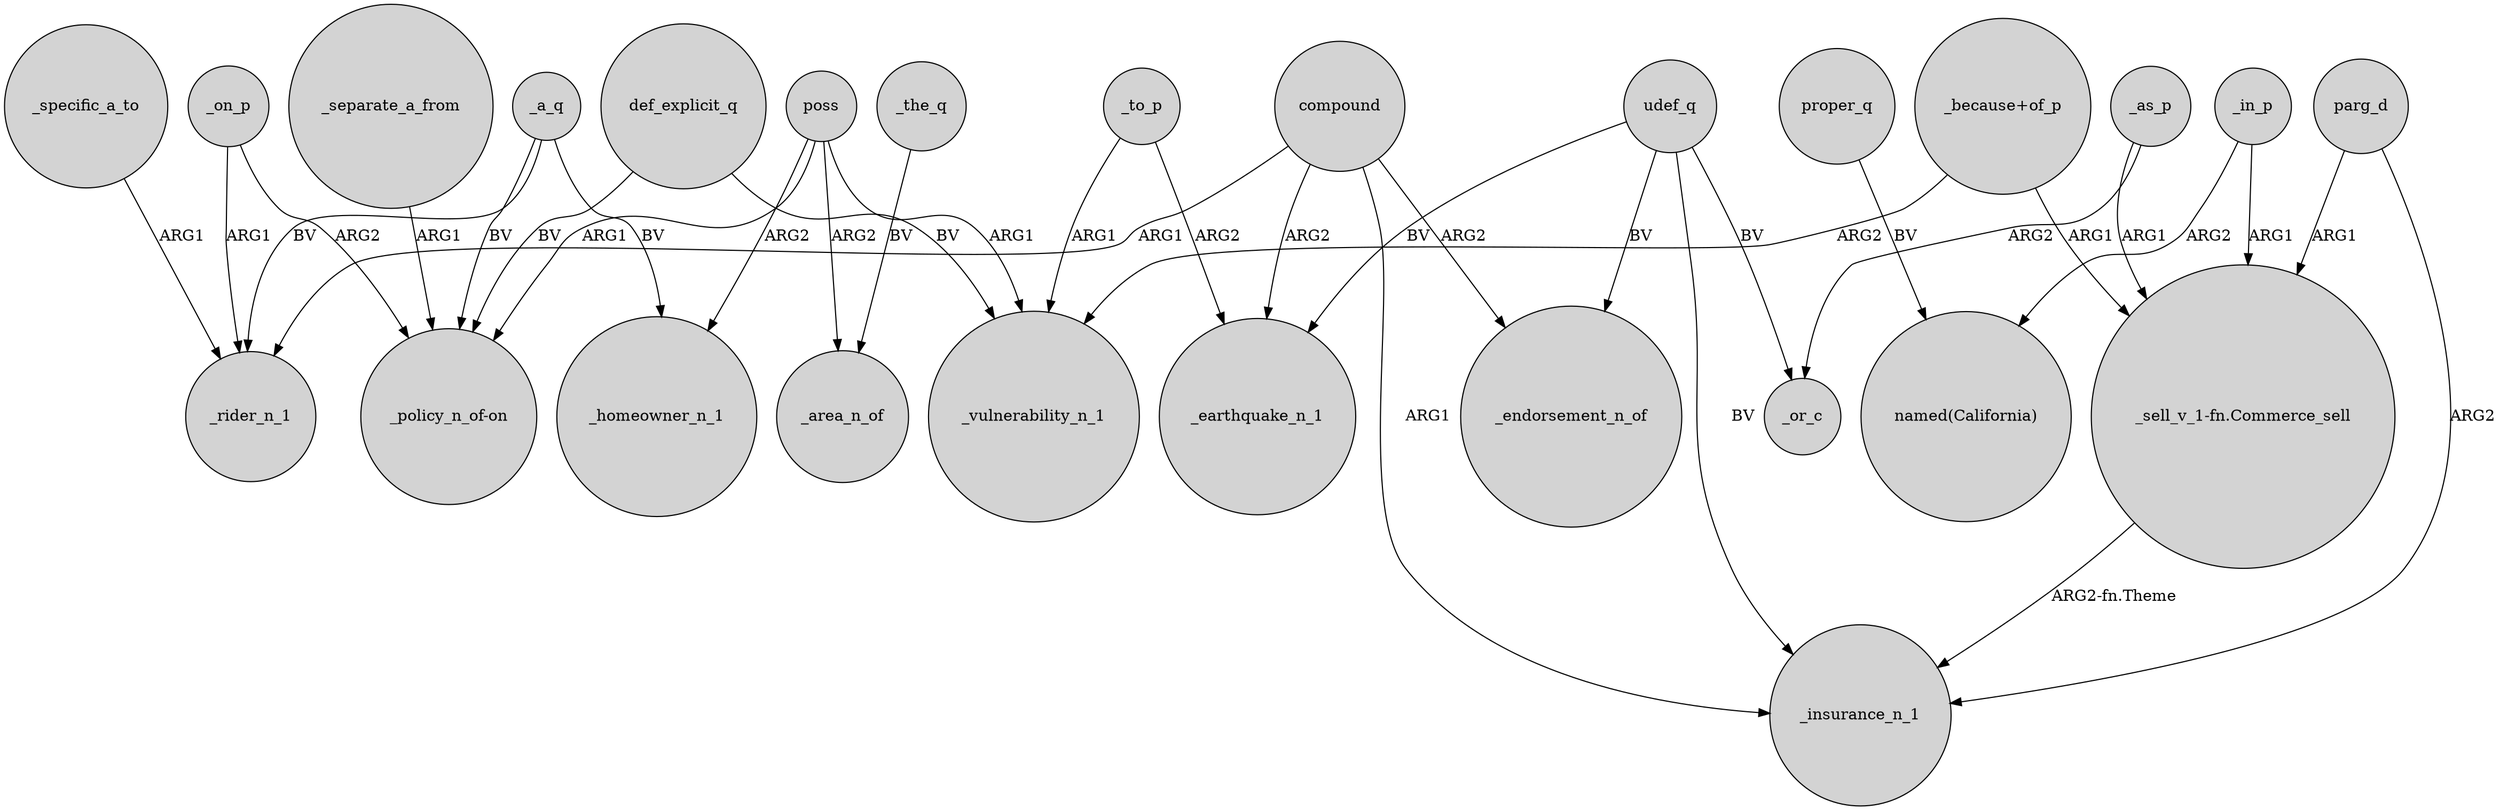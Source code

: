 digraph {
	node [shape=circle style=filled]
	_a_q -> _rider_n_1 [label=BV]
	compound -> _insurance_n_1 [label=ARG1]
	_in_p -> "named(California)" [label=ARG2]
	compound -> _earthquake_n_1 [label=ARG2]
	poss -> _vulnerability_n_1 [label=ARG1]
	poss -> _area_n_of [label=ARG2]
	"_because+of_p" -> "_sell_v_1-fn.Commerce_sell" [label=ARG1]
	compound -> _rider_n_1 [label=ARG1]
	_to_p -> _earthquake_n_1 [label=ARG2]
	"_sell_v_1-fn.Commerce_sell" -> _insurance_n_1 [label="ARG2-fn.Theme"]
	_a_q -> _homeowner_n_1 [label=BV]
	udef_q -> _insurance_n_1 [label=BV]
	_on_p -> _rider_n_1 [label=ARG1]
	_on_p -> "_policy_n_of-on" [label=ARG2]
	_a_q -> "_policy_n_of-on" [label=BV]
	proper_q -> "named(California)" [label=BV]
	parg_d -> "_sell_v_1-fn.Commerce_sell" [label=ARG1]
	poss -> "_policy_n_of-on" [label=ARG1]
	poss -> _homeowner_n_1 [label=ARG2]
	udef_q -> _or_c [label=BV]
	def_explicit_q -> "_policy_n_of-on" [label=BV]
	_as_p -> _or_c [label=ARG2]
	def_explicit_q -> _vulnerability_n_1 [label=BV]
	"_because+of_p" -> _vulnerability_n_1 [label=ARG2]
	_in_p -> "_sell_v_1-fn.Commerce_sell" [label=ARG1]
	_specific_a_to -> _rider_n_1 [label=ARG1]
	udef_q -> _endorsement_n_of [label=BV]
	_separate_a_from -> "_policy_n_of-on" [label=ARG1]
	_the_q -> _area_n_of [label=BV]
	_to_p -> _vulnerability_n_1 [label=ARG1]
	_as_p -> "_sell_v_1-fn.Commerce_sell" [label=ARG1]
	parg_d -> _insurance_n_1 [label=ARG2]
	compound -> _endorsement_n_of [label=ARG2]
	udef_q -> _earthquake_n_1 [label=BV]
}
